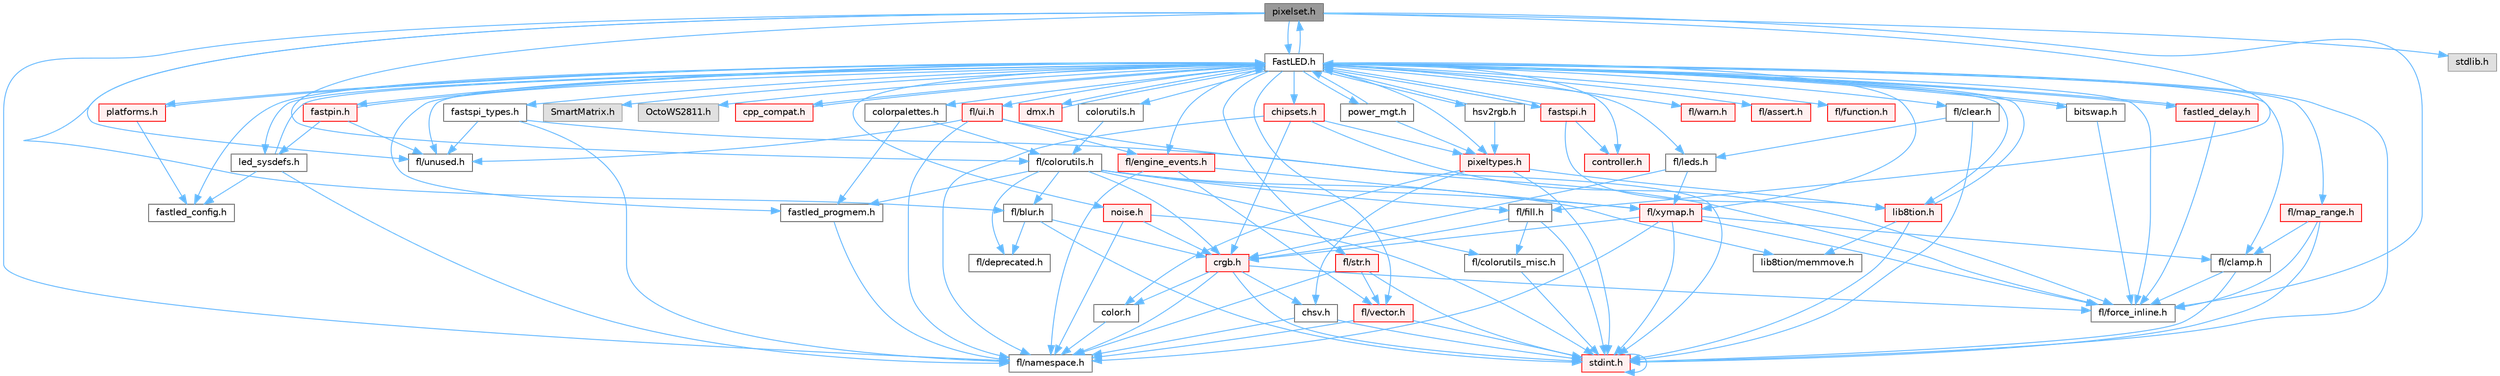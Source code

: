 digraph "pixelset.h"
{
 // INTERACTIVE_SVG=YES
 // LATEX_PDF_SIZE
  bgcolor="transparent";
  edge [fontname=Helvetica,fontsize=10,labelfontname=Helvetica,labelfontsize=10];
  node [fontname=Helvetica,fontsize=10,shape=box,height=0.2,width=0.4];
  Node1 [id="Node000001",label="pixelset.h",height=0.2,width=0.4,color="gray40", fillcolor="grey60", style="filled", fontcolor="black",tooltip="Declares classes for managing logical groups of LEDs."];
  Node1 -> Node2 [id="edge1_Node000001_Node000002",color="steelblue1",style="solid",tooltip=" "];
  Node2 [id="Node000002",label="fl/force_inline.h",height=0.2,width=0.4,color="grey40", fillcolor="white", style="filled",URL="$d4/d64/force__inline_8h.html",tooltip=" "];
  Node1 -> Node3 [id="edge2_Node000001_Node000003",color="steelblue1",style="solid",tooltip=" "];
  Node3 [id="Node000003",label="fl/namespace.h",height=0.2,width=0.4,color="grey40", fillcolor="white", style="filled",URL="$df/d2a/namespace_8h.html",tooltip="Implements the FastLED namespace macros."];
  Node1 -> Node4 [id="edge3_Node000001_Node000004",color="steelblue1",style="solid",tooltip=" "];
  Node4 [id="Node000004",label="fl/unused.h",height=0.2,width=0.4,color="grey40", fillcolor="white", style="filled",URL="$d8/d4b/unused_8h.html",tooltip=" "];
  Node1 -> Node5 [id="edge4_Node000001_Node000005",color="steelblue1",style="solid",tooltip=" "];
  Node5 [id="Node000005",label="fl/colorutils.h",height=0.2,width=0.4,color="grey40", fillcolor="white", style="filled",URL="$d7/df9/fl_2colorutils_8h.html",tooltip="Utility functions for color fill, palettes, blending, and more."];
  Node5 -> Node6 [id="edge5_Node000005_Node000006",color="steelblue1",style="solid",tooltip=" "];
  Node6 [id="Node000006",label="crgb.h",height=0.2,width=0.4,color="red", fillcolor="#FFF0F0", style="filled",URL="$db/dd1/crgb_8h.html",tooltip="Defines the red, green, and blue (RGB) pixel struct."];
  Node6 -> Node7 [id="edge6_Node000006_Node000007",color="steelblue1",style="solid",tooltip=" "];
  Node7 [id="Node000007",label="stdint.h",height=0.2,width=0.4,color="red", fillcolor="#FFF0F0", style="filled",URL="$df/dd8/stdint_8h.html",tooltip=" "];
  Node7 -> Node7 [id="edge7_Node000007_Node000007",color="steelblue1",style="solid",tooltip=" "];
  Node6 -> Node9 [id="edge8_Node000006_Node000009",color="steelblue1",style="solid",tooltip=" "];
  Node9 [id="Node000009",label="chsv.h",height=0.2,width=0.4,color="grey40", fillcolor="white", style="filled",URL="$d8/dd0/chsv_8h.html",tooltip="Defines the hue, saturation, and value (HSV) pixel struct."];
  Node9 -> Node7 [id="edge9_Node000009_Node000007",color="steelblue1",style="solid",tooltip=" "];
  Node9 -> Node3 [id="edge10_Node000009_Node000003",color="steelblue1",style="solid",tooltip=" "];
  Node6 -> Node3 [id="edge11_Node000006_Node000003",color="steelblue1",style="solid",tooltip=" "];
  Node6 -> Node10 [id="edge12_Node000006_Node000010",color="steelblue1",style="solid",tooltip=" "];
  Node10 [id="Node000010",label="color.h",height=0.2,width=0.4,color="grey40", fillcolor="white", style="filled",URL="$d2/d6b/src_2color_8h.html",tooltip="Contains definitions for color correction and temperature."];
  Node10 -> Node3 [id="edge13_Node000010_Node000003",color="steelblue1",style="solid",tooltip=" "];
  Node6 -> Node2 [id="edge14_Node000006_Node000002",color="steelblue1",style="solid",tooltip=" "];
  Node5 -> Node14 [id="edge15_Node000005_Node000014",color="steelblue1",style="solid",tooltip=" "];
  Node14 [id="Node000014",label="fastled_progmem.h",height=0.2,width=0.4,color="grey40", fillcolor="white", style="filled",URL="$df/dab/fastled__progmem_8h.html",tooltip="Wrapper definitions to allow seamless use of PROGMEM in environments that have it."];
  Node14 -> Node3 [id="edge16_Node000014_Node000003",color="steelblue1",style="solid",tooltip=" "];
  Node5 -> Node15 [id="edge17_Node000005_Node000015",color="steelblue1",style="solid",tooltip=" "];
  Node15 [id="Node000015",label="fl/blur.h",height=0.2,width=0.4,color="grey40", fillcolor="white", style="filled",URL="$d4/df5/blur_8h.html",tooltip=" "];
  Node15 -> Node7 [id="edge18_Node000015_Node000007",color="steelblue1",style="solid",tooltip=" "];
  Node15 -> Node6 [id="edge19_Node000015_Node000006",color="steelblue1",style="solid",tooltip=" "];
  Node15 -> Node16 [id="edge20_Node000015_Node000016",color="steelblue1",style="solid",tooltip=" "];
  Node16 [id="Node000016",label="fl/deprecated.h",height=0.2,width=0.4,color="grey40", fillcolor="white", style="filled",URL="$d4/dce/deprecated_8h.html",tooltip=" "];
  Node5 -> Node17 [id="edge21_Node000005_Node000017",color="steelblue1",style="solid",tooltip=" "];
  Node17 [id="Node000017",label="fl/colorutils_misc.h",height=0.2,width=0.4,color="grey40", fillcolor="white", style="filled",URL="$dd/db2/colorutils__misc_8h.html",tooltip=" "];
  Node17 -> Node7 [id="edge22_Node000017_Node000007",color="steelblue1",style="solid",tooltip=" "];
  Node5 -> Node16 [id="edge23_Node000005_Node000016",color="steelblue1",style="solid",tooltip=" "];
  Node5 -> Node18 [id="edge24_Node000005_Node000018",color="steelblue1",style="solid",tooltip=" "];
  Node18 [id="Node000018",label="fl/fill.h",height=0.2,width=0.4,color="grey40", fillcolor="white", style="filled",URL="$d2/d78/fill_8h.html",tooltip=" "];
  Node18 -> Node6 [id="edge25_Node000018_Node000006",color="steelblue1",style="solid",tooltip=" "];
  Node18 -> Node17 [id="edge26_Node000018_Node000017",color="steelblue1",style="solid",tooltip=" "];
  Node18 -> Node7 [id="edge27_Node000018_Node000007",color="steelblue1",style="solid",tooltip=" "];
  Node5 -> Node19 [id="edge28_Node000005_Node000019",color="steelblue1",style="solid",tooltip=" "];
  Node19 [id="Node000019",label="fl/xymap.h",height=0.2,width=0.4,color="red", fillcolor="#FFF0F0", style="filled",URL="$da/d61/xymap_8h.html",tooltip=" "];
  Node19 -> Node7 [id="edge29_Node000019_Node000007",color="steelblue1",style="solid",tooltip=" "];
  Node19 -> Node6 [id="edge30_Node000019_Node000006",color="steelblue1",style="solid",tooltip=" "];
  Node19 -> Node24 [id="edge31_Node000019_Node000024",color="steelblue1",style="solid",tooltip=" "];
  Node24 [id="Node000024",label="fl/clamp.h",height=0.2,width=0.4,color="grey40", fillcolor="white", style="filled",URL="$d6/dd3/clamp_8h.html",tooltip=" "];
  Node24 -> Node7 [id="edge32_Node000024_Node000007",color="steelblue1",style="solid",tooltip=" "];
  Node24 -> Node2 [id="edge33_Node000024_Node000002",color="steelblue1",style="solid",tooltip=" "];
  Node19 -> Node2 [id="edge34_Node000019_Node000002",color="steelblue1",style="solid",tooltip=" "];
  Node19 -> Node3 [id="edge35_Node000019_Node000003",color="steelblue1",style="solid",tooltip=" "];
  Node5 -> Node36 [id="edge36_Node000005_Node000036",color="steelblue1",style="solid",tooltip=" "];
  Node36 [id="Node000036",label="lib8tion/memmove.h",height=0.2,width=0.4,color="grey40", fillcolor="white", style="filled",URL="$d9/d72/memmove_8h.html",tooltip=" "];
  Node1 -> Node18 [id="edge37_Node000001_Node000018",color="steelblue1",style="solid",tooltip=" "];
  Node1 -> Node15 [id="edge38_Node000001_Node000015",color="steelblue1",style="solid",tooltip=" "];
  Node1 -> Node37 [id="edge39_Node000001_Node000037",color="steelblue1",style="solid",tooltip=" "];
  Node37 [id="Node000037",label="FastLED.h",height=0.2,width=0.4,color="grey40", fillcolor="white", style="filled",URL="$db/d97/_fast_l_e_d_8h.html",tooltip="central include file for FastLED, defines the CFastLED class/object"];
  Node37 -> Node7 [id="edge40_Node000037_Node000007",color="steelblue1",style="solid",tooltip=" "];
  Node37 -> Node38 [id="edge41_Node000037_Node000038",color="steelblue1",style="solid",tooltip=" "];
  Node38 [id="Node000038",label="SmartMatrix.h",height=0.2,width=0.4,color="grey60", fillcolor="#E0E0E0", style="filled",tooltip=" "];
  Node37 -> Node39 [id="edge42_Node000037_Node000039",color="steelblue1",style="solid",tooltip=" "];
  Node39 [id="Node000039",label="OctoWS2811.h",height=0.2,width=0.4,color="grey60", fillcolor="#E0E0E0", style="filled",tooltip=" "];
  Node37 -> Node2 [id="edge43_Node000037_Node000002",color="steelblue1",style="solid",tooltip=" "];
  Node37 -> Node40 [id="edge44_Node000037_Node000040",color="steelblue1",style="solid",tooltip=" "];
  Node40 [id="Node000040",label="cpp_compat.h",height=0.2,width=0.4,color="red", fillcolor="#FFF0F0", style="filled",URL="$d9/d13/cpp__compat_8h.html",tooltip="Compatibility functions based on C++ version."];
  Node40 -> Node37 [id="edge45_Node000040_Node000037",color="steelblue1",style="solid",tooltip=" "];
  Node37 -> Node42 [id="edge46_Node000037_Node000042",color="steelblue1",style="solid",tooltip=" "];
  Node42 [id="Node000042",label="fastled_config.h",height=0.2,width=0.4,color="grey40", fillcolor="white", style="filled",URL="$d5/d11/fastled__config_8h.html",tooltip="Contains definitions that can be used to configure FastLED at compile time."];
  Node37 -> Node43 [id="edge47_Node000037_Node000043",color="steelblue1",style="solid",tooltip=" "];
  Node43 [id="Node000043",label="led_sysdefs.h",height=0.2,width=0.4,color="grey40", fillcolor="white", style="filled",URL="$d9/d3e/led__sysdefs_8h.html",tooltip="Determines which platform system definitions to include."];
  Node43 -> Node37 [id="edge48_Node000043_Node000037",color="steelblue1",style="solid",tooltip=" "];
  Node43 -> Node42 [id="edge49_Node000043_Node000042",color="steelblue1",style="solid",tooltip=" "];
  Node43 -> Node3 [id="edge50_Node000043_Node000003",color="steelblue1",style="solid",tooltip=" "];
  Node37 -> Node44 [id="edge51_Node000037_Node000044",color="steelblue1",style="solid",tooltip=" "];
  Node44 [id="Node000044",label="fastled_delay.h",height=0.2,width=0.4,color="red", fillcolor="#FFF0F0", style="filled",URL="$d0/da8/fastled__delay_8h.html",tooltip="Utility functions and classes for managing delay cycles."];
  Node44 -> Node37 [id="edge52_Node000044_Node000037",color="steelblue1",style="solid",tooltip=" "];
  Node44 -> Node2 [id="edge53_Node000044_Node000002",color="steelblue1",style="solid",tooltip=" "];
  Node37 -> Node46 [id="edge54_Node000037_Node000046",color="steelblue1",style="solid",tooltip=" "];
  Node46 [id="Node000046",label="bitswap.h",height=0.2,width=0.4,color="grey40", fillcolor="white", style="filled",URL="$de/ded/bitswap_8h.html",tooltip="Functions for doing a rotation of bits/bytes used by parallel output."];
  Node46 -> Node37 [id="edge55_Node000046_Node000037",color="steelblue1",style="solid",tooltip=" "];
  Node46 -> Node2 [id="edge56_Node000046_Node000002",color="steelblue1",style="solid",tooltip=" "];
  Node37 -> Node47 [id="edge57_Node000037_Node000047",color="steelblue1",style="solid",tooltip=" "];
  Node47 [id="Node000047",label="controller.h",height=0.2,width=0.4,color="red", fillcolor="#FFF0F0", style="filled",URL="$d2/dd9/controller_8h.html",tooltip="deprecated: base definitions used by led controllers for writing out led data"];
  Node37 -> Node74 [id="edge58_Node000037_Node000074",color="steelblue1",style="solid",tooltip=" "];
  Node74 [id="Node000074",label="fastpin.h",height=0.2,width=0.4,color="red", fillcolor="#FFF0F0", style="filled",URL="$db/d65/fastpin_8h.html",tooltip="Class base definitions for defining fast pin access."];
  Node74 -> Node37 [id="edge59_Node000074_Node000037",color="steelblue1",style="solid",tooltip=" "];
  Node74 -> Node43 [id="edge60_Node000074_Node000043",color="steelblue1",style="solid",tooltip=" "];
  Node74 -> Node4 [id="edge61_Node000074_Node000004",color="steelblue1",style="solid",tooltip=" "];
  Node37 -> Node75 [id="edge62_Node000037_Node000075",color="steelblue1",style="solid",tooltip=" "];
  Node75 [id="Node000075",label="fastspi_types.h",height=0.2,width=0.4,color="grey40", fillcolor="white", style="filled",URL="$d2/ddb/fastspi__types_8h.html",tooltip="Data types and constants used by SPI interfaces."];
  Node75 -> Node2 [id="edge63_Node000075_Node000002",color="steelblue1",style="solid",tooltip=" "];
  Node75 -> Node3 [id="edge64_Node000075_Node000003",color="steelblue1",style="solid",tooltip=" "];
  Node75 -> Node4 [id="edge65_Node000075_Node000004",color="steelblue1",style="solid",tooltip=" "];
  Node37 -> Node76 [id="edge66_Node000037_Node000076",color="steelblue1",style="solid",tooltip=" "];
  Node76 [id="Node000076",label="dmx.h",height=0.2,width=0.4,color="red", fillcolor="#FFF0F0", style="filled",URL="$d3/de1/dmx_8h.html",tooltip="Defines the DMX512-based LED controllers."];
  Node76 -> Node37 [id="edge67_Node000076_Node000037",color="steelblue1",style="solid",tooltip=" "];
  Node37 -> Node79 [id="edge68_Node000037_Node000079",color="steelblue1",style="solid",tooltip=" "];
  Node79 [id="Node000079",label="platforms.h",height=0.2,width=0.4,color="red", fillcolor="#FFF0F0", style="filled",URL="$da/dc9/platforms_8h.html",tooltip="Determines which platforms headers to include."];
  Node79 -> Node37 [id="edge69_Node000079_Node000037",color="steelblue1",style="solid",tooltip=" "];
  Node79 -> Node42 [id="edge70_Node000079_Node000042",color="steelblue1",style="solid",tooltip=" "];
  Node37 -> Node14 [id="edge71_Node000037_Node000014",color="steelblue1",style="solid",tooltip=" "];
  Node37 -> Node50 [id="edge72_Node000037_Node000050",color="steelblue1",style="solid",tooltip=" "];
  Node50 [id="Node000050",label="lib8tion.h",height=0.2,width=0.4,color="red", fillcolor="#FFF0F0", style="filled",URL="$df/da5/lib8tion_8h.html",tooltip="Fast, efficient 8-bit math functions specifically designed for high-performance LED programming."];
  Node50 -> Node37 [id="edge73_Node000050_Node000037",color="steelblue1",style="solid",tooltip=" "];
  Node50 -> Node7 [id="edge74_Node000050_Node000007",color="steelblue1",style="solid",tooltip=" "];
  Node50 -> Node36 [id="edge75_Node000050_Node000036",color="steelblue1",style="solid",tooltip=" "];
  Node37 -> Node49 [id="edge76_Node000037_Node000049",color="steelblue1",style="solid",tooltip=" "];
  Node49 [id="Node000049",label="pixeltypes.h",height=0.2,width=0.4,color="red", fillcolor="#FFF0F0", style="filled",URL="$d2/dba/pixeltypes_8h.html",tooltip="Includes defintions for RGB and HSV pixels."];
  Node49 -> Node7 [id="edge77_Node000049_Node000007",color="steelblue1",style="solid",tooltip=" "];
  Node49 -> Node50 [id="edge78_Node000049_Node000050",color="steelblue1",style="solid",tooltip=" "];
  Node49 -> Node10 [id="edge79_Node000049_Node000010",color="steelblue1",style="solid",tooltip=" "];
  Node49 -> Node9 [id="edge80_Node000049_Node000009",color="steelblue1",style="solid",tooltip=" "];
  Node37 -> Node81 [id="edge81_Node000037_Node000081",color="steelblue1",style="solid",tooltip=" "];
  Node81 [id="Node000081",label="hsv2rgb.h",height=0.2,width=0.4,color="grey40", fillcolor="white", style="filled",URL="$de/d9a/hsv2rgb_8h.html",tooltip="Functions to convert from the HSV colorspace to the RGB colorspace."];
  Node81 -> Node37 [id="edge82_Node000081_Node000037",color="steelblue1",style="solid",tooltip=" "];
  Node81 -> Node49 [id="edge83_Node000081_Node000049",color="steelblue1",style="solid",tooltip=" "];
  Node37 -> Node82 [id="edge84_Node000037_Node000082",color="steelblue1",style="solid",tooltip=" "];
  Node82 [id="Node000082",label="colorutils.h",height=0.2,width=0.4,color="grey40", fillcolor="white", style="filled",URL="$d1/dfb/colorutils_8h.html",tooltip=" "];
  Node82 -> Node5 [id="edge85_Node000082_Node000005",color="steelblue1",style="solid",tooltip=" "];
  Node37 -> Node1 [id="edge86_Node000037_Node000001",color="steelblue1",style="solid",tooltip=" "];
  Node37 -> Node83 [id="edge87_Node000037_Node000083",color="steelblue1",style="solid",tooltip=" "];
  Node83 [id="Node000083",label="colorpalettes.h",height=0.2,width=0.4,color="grey40", fillcolor="white", style="filled",URL="$dc/dcc/colorpalettes_8h.html",tooltip="Declarations for the predefined color palettes supplied by FastLED."];
  Node83 -> Node5 [id="edge88_Node000083_Node000005",color="steelblue1",style="solid",tooltip=" "];
  Node83 -> Node14 [id="edge89_Node000083_Node000014",color="steelblue1",style="solid",tooltip=" "];
  Node37 -> Node84 [id="edge90_Node000037_Node000084",color="steelblue1",style="solid",tooltip=" "];
  Node84 [id="Node000084",label="noise.h",height=0.2,width=0.4,color="red", fillcolor="#FFF0F0", style="filled",URL="$d1/d31/noise_8h.html",tooltip="Functions to generate and fill arrays with noise."];
  Node84 -> Node7 [id="edge91_Node000084_Node000007",color="steelblue1",style="solid",tooltip=" "];
  Node84 -> Node6 [id="edge92_Node000084_Node000006",color="steelblue1",style="solid",tooltip=" "];
  Node84 -> Node3 [id="edge93_Node000084_Node000003",color="steelblue1",style="solid",tooltip=" "];
  Node37 -> Node85 [id="edge94_Node000037_Node000085",color="steelblue1",style="solid",tooltip=" "];
  Node85 [id="Node000085",label="power_mgt.h",height=0.2,width=0.4,color="grey40", fillcolor="white", style="filled",URL="$dc/d5b/power__mgt_8h.html",tooltip="Functions to limit the power used by FastLED."];
  Node85 -> Node37 [id="edge95_Node000085_Node000037",color="steelblue1",style="solid",tooltip=" "];
  Node85 -> Node49 [id="edge96_Node000085_Node000049",color="steelblue1",style="solid",tooltip=" "];
  Node37 -> Node86 [id="edge97_Node000037_Node000086",color="steelblue1",style="solid",tooltip=" "];
  Node86 [id="Node000086",label="fastspi.h",height=0.2,width=0.4,color="red", fillcolor="#FFF0F0", style="filled",URL="$d6/ddc/fastspi_8h.html",tooltip="Serial peripheral interface (SPI) definitions per platform."];
  Node86 -> Node37 [id="edge98_Node000086_Node000037",color="steelblue1",style="solid",tooltip=" "];
  Node86 -> Node47 [id="edge99_Node000086_Node000047",color="steelblue1",style="solid",tooltip=" "];
  Node86 -> Node50 [id="edge100_Node000086_Node000050",color="steelblue1",style="solid",tooltip=" "];
  Node37 -> Node88 [id="edge101_Node000037_Node000088",color="steelblue1",style="solid",tooltip=" "];
  Node88 [id="Node000088",label="chipsets.h",height=0.2,width=0.4,color="red", fillcolor="#FFF0F0", style="filled",URL="$db/d66/chipsets_8h.html",tooltip="Contains the bulk of the definitions for the various LED chipsets supported."];
  Node88 -> Node49 [id="edge102_Node000088_Node000049",color="steelblue1",style="solid",tooltip=" "];
  Node88 -> Node2 [id="edge103_Node000088_Node000002",color="steelblue1",style="solid",tooltip=" "];
  Node88 -> Node6 [id="edge104_Node000088_Node000006",color="steelblue1",style="solid",tooltip=" "];
  Node88 -> Node3 [id="edge105_Node000088_Node000003",color="steelblue1",style="solid",tooltip=" "];
  Node37 -> Node66 [id="edge106_Node000037_Node000066",color="steelblue1",style="solid",tooltip=" "];
  Node66 [id="Node000066",label="fl/engine_events.h",height=0.2,width=0.4,color="red", fillcolor="#FFF0F0", style="filled",URL="$db/dc0/engine__events_8h.html",tooltip=" "];
  Node66 -> Node3 [id="edge107_Node000066_Node000003",color="steelblue1",style="solid",tooltip=" "];
  Node66 -> Node29 [id="edge108_Node000066_Node000029",color="steelblue1",style="solid",tooltip=" "];
  Node29 [id="Node000029",label="fl/vector.h",height=0.2,width=0.4,color="red", fillcolor="#FFF0F0", style="filled",URL="$d6/d68/vector_8h.html",tooltip=" "];
  Node29 -> Node7 [id="edge109_Node000029_Node000007",color="steelblue1",style="solid",tooltip=" "];
  Node29 -> Node3 [id="edge110_Node000029_Node000003",color="steelblue1",style="solid",tooltip=" "];
  Node66 -> Node19 [id="edge111_Node000066_Node000019",color="steelblue1",style="solid",tooltip=" "];
  Node37 -> Node89 [id="edge112_Node000037_Node000089",color="steelblue1",style="solid",tooltip=" "];
  Node89 [id="Node000089",label="fl/leds.h",height=0.2,width=0.4,color="grey40", fillcolor="white", style="filled",URL="$da/d78/leds_8h.html",tooltip=" "];
  Node89 -> Node6 [id="edge113_Node000089_Node000006",color="steelblue1",style="solid",tooltip=" "];
  Node89 -> Node19 [id="edge114_Node000089_Node000019",color="steelblue1",style="solid",tooltip=" "];
  Node37 -> Node21 [id="edge115_Node000037_Node000021",color="steelblue1",style="solid",tooltip=" "];
  Node21 [id="Node000021",label="fl/str.h",height=0.2,width=0.4,color="red", fillcolor="#FFF0F0", style="filled",URL="$d1/d93/str_8h.html",tooltip=" "];
  Node21 -> Node7 [id="edge116_Node000021_Node000007",color="steelblue1",style="solid",tooltip=" "];
  Node21 -> Node3 [id="edge117_Node000021_Node000003",color="steelblue1",style="solid",tooltip=" "];
  Node21 -> Node29 [id="edge118_Node000021_Node000029",color="steelblue1",style="solid",tooltip=" "];
  Node37 -> Node19 [id="edge119_Node000037_Node000019",color="steelblue1",style="solid",tooltip=" "];
  Node37 -> Node24 [id="edge120_Node000037_Node000024",color="steelblue1",style="solid",tooltip=" "];
  Node37 -> Node25 [id="edge121_Node000037_Node000025",color="steelblue1",style="solid",tooltip=" "];
  Node25 [id="Node000025",label="fl/map_range.h",height=0.2,width=0.4,color="red", fillcolor="#FFF0F0", style="filled",URL="$d1/d47/map__range_8h.html",tooltip=" "];
  Node25 -> Node7 [id="edge122_Node000025_Node000007",color="steelblue1",style="solid",tooltip=" "];
  Node25 -> Node24 [id="edge123_Node000025_Node000024",color="steelblue1",style="solid",tooltip=" "];
  Node25 -> Node2 [id="edge124_Node000025_Node000002",color="steelblue1",style="solid",tooltip=" "];
  Node37 -> Node90 [id="edge125_Node000037_Node000090",color="steelblue1",style="solid",tooltip=" "];
  Node90 [id="Node000090",label="fl/warn.h",height=0.2,width=0.4,color="red", fillcolor="#FFF0F0", style="filled",URL="$de/d77/warn_8h.html",tooltip=" "];
  Node37 -> Node69 [id="edge126_Node000037_Node000069",color="steelblue1",style="solid",tooltip=" "];
  Node69 [id="Node000069",label="fl/assert.h",height=0.2,width=0.4,color="red", fillcolor="#FFF0F0", style="filled",URL="$dc/da7/assert_8h.html",tooltip=" "];
  Node37 -> Node4 [id="edge127_Node000037_Node000004",color="steelblue1",style="solid",tooltip=" "];
  Node37 -> Node29 [id="edge128_Node000037_Node000029",color="steelblue1",style="solid",tooltip=" "];
  Node37 -> Node93 [id="edge129_Node000037_Node000093",color="steelblue1",style="solid",tooltip=" "];
  Node93 [id="Node000093",label="fl/function.h",height=0.2,width=0.4,color="red", fillcolor="#FFF0F0", style="filled",URL="$dd/d67/function_8h.html",tooltip=" "];
  Node37 -> Node94 [id="edge130_Node000037_Node000094",color="steelblue1",style="solid",tooltip=" "];
  Node94 [id="Node000094",label="fl/clear.h",height=0.2,width=0.4,color="grey40", fillcolor="white", style="filled",URL="$df/db0/clear_8h.html",tooltip=" "];
  Node94 -> Node89 [id="edge131_Node000094_Node000089",color="steelblue1",style="solid",tooltip=" "];
  Node94 -> Node7 [id="edge132_Node000094_Node000007",color="steelblue1",style="solid",tooltip=" "];
  Node37 -> Node95 [id="edge133_Node000037_Node000095",color="steelblue1",style="solid",tooltip=" "];
  Node95 [id="Node000095",label="fl/ui.h",height=0.2,width=0.4,color="red", fillcolor="#FFF0F0", style="filled",URL="$d9/d3b/ui_8h.html",tooltip=" "];
  Node95 -> Node7 [id="edge134_Node000095_Node000007",color="steelblue1",style="solid",tooltip=" "];
  Node95 -> Node66 [id="edge135_Node000095_Node000066",color="steelblue1",style="solid",tooltip=" "];
  Node95 -> Node3 [id="edge136_Node000095_Node000003",color="steelblue1",style="solid",tooltip=" "];
  Node95 -> Node4 [id="edge137_Node000095_Node000004",color="steelblue1",style="solid",tooltip=" "];
  Node1 -> Node102 [id="edge138_Node000001_Node000102",color="steelblue1",style="solid",tooltip=" "];
  Node102 [id="Node000102",label="stdlib.h",height=0.2,width=0.4,color="grey60", fillcolor="#E0E0E0", style="filled",tooltip=" "];
}
